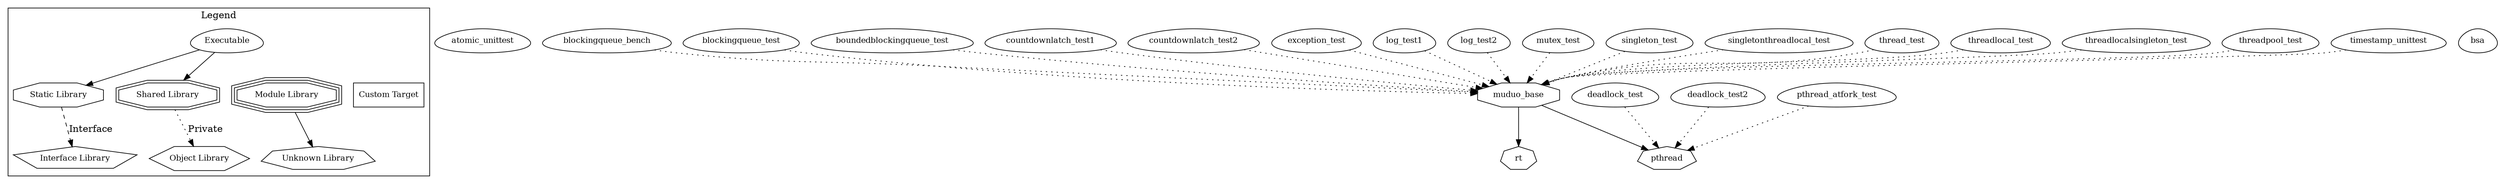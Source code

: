 digraph "muduo" {
node [
  fontsize = "12"
];
subgraph clusterLegend {
  label = "Legend";
  color = black;
  edge [ style = invis ];
  legendNode0 [ label = "Executable", shape = egg ];
  legendNode1 [ label = "Static Library", shape = octagon ];
  legendNode2 [ label = "Shared Library", shape = doubleoctagon ];
  legendNode3 [ label = "Module Library", shape = tripleoctagon ];
  legendNode4 [ label = "Interface Library", shape = pentagon ];
  legendNode5 [ label = "Object Library", shape = hexagon ];
  legendNode6 [ label = "Unknown Library", shape = septagon ];
  legendNode7 [ label = "Custom Target", shape = box ];
  legendNode0 -> legendNode1 [ style = solid ];
  legendNode0 -> legendNode2 [ style = solid ];
  legendNode0 -> legendNode3;
  legendNode1 -> legendNode4 [ label = "Interface", style = dashed ];
  legendNode2 -> legendNode5 [ label = "Private", style = dotted ];
  legendNode3 -> legendNode6 [ style = solid ];
  legendNode0 -> legendNode7;
}
    "node0" [ label = "atomic_unittest", shape = egg ];
    "node1" [ label = "blockingqueue_bench", shape = egg ];
    "node2" [ label = "muduo_base", shape = octagon ];
    "node3" [ label = "pthread", shape = septagon ];
    "node2" -> "node3"  // muduo_base -> pthread
    "node4" [ label = "rt", shape = septagon ];
    "node2" -> "node4"  // muduo_base -> rt
    "node1" -> "node2" [ style = dotted ] // blockingqueue_bench -> muduo_base
    "node5" [ label = "blockingqueue_test", shape = egg ];
    "node5" -> "node2" [ style = dotted ] // blockingqueue_test -> muduo_base
    "node6" [ label = "boundedblockingqueue_test", shape = egg ];
    "node6" -> "node2" [ style = dotted ] // boundedblockingqueue_test -> muduo_base
    "node7" [ label = "bsa", shape = egg ];
    "node8" [ label = "countdownlatch_test1", shape = egg ];
    "node8" -> "node2" [ style = dotted ] // countdownlatch_test1 -> muduo_base
    "node9" [ label = "countdownlatch_test2", shape = egg ];
    "node9" -> "node2" [ style = dotted ] // countdownlatch_test2 -> muduo_base
    "node10" [ label = "deadlock_test", shape = egg ];
    "node10" -> "node3" [ style = dotted ] // deadlock_test -> pthread
    "node11" [ label = "deadlock_test2", shape = egg ];
    "node11" -> "node3" [ style = dotted ] // deadlock_test2 -> pthread
    "node12" [ label = "exception_test", shape = egg ];
    "node12" -> "node2" [ style = dotted ] // exception_test -> muduo_base
    "node13" [ label = "log_test1", shape = egg ];
    "node13" -> "node2" [ style = dotted ] // log_test1 -> muduo_base
    "node14" [ label = "log_test2", shape = egg ];
    "node14" -> "node2" [ style = dotted ] // log_test2 -> muduo_base
    "node15" [ label = "mutex_test", shape = egg ];
    "node15" -> "node2" [ style = dotted ] // mutex_test -> muduo_base
    "node16" [ label = "pthread_atfork_test", shape = egg ];
    "node16" -> "node3" [ style = dotted ] // pthread_atfork_test -> pthread
    "node17" [ label = "singleton_test", shape = egg ];
    "node17" -> "node2" [ style = dotted ] // singleton_test -> muduo_base
    "node18" [ label = "singletonthreadlocal_test", shape = egg ];
    "node18" -> "node2" [ style = dotted ] // singletonthreadlocal_test -> muduo_base
    "node19" [ label = "thread_test", shape = egg ];
    "node19" -> "node2" [ style = dotted ] // thread_test -> muduo_base
    "node20" [ label = "threadlocal_test", shape = egg ];
    "node20" -> "node2" [ style = dotted ] // threadlocal_test -> muduo_base
    "node21" [ label = "threadlocalsingleton_test", shape = egg ];
    "node21" -> "node2" [ style = dotted ] // threadlocalsingleton_test -> muduo_base
    "node22" [ label = "threadpool_test", shape = egg ];
    "node22" -> "node2" [ style = dotted ] // threadpool_test -> muduo_base
    "node23" [ label = "timestamp_unittest", shape = egg ];
    "node23" -> "node2" [ style = dotted ] // timestamp_unittest -> muduo_base
}
